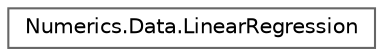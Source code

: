 digraph "Graphical Class Hierarchy"
{
 // LATEX_PDF_SIZE
  bgcolor="transparent";
  edge [fontname=Helvetica,fontsize=10,labelfontname=Helvetica,labelfontsize=10];
  node [fontname=Helvetica,fontsize=10,shape=box,height=0.2,width=0.4];
  rankdir="LR";
  Node0 [id="Node000000",label="Numerics.Data.LinearRegression",height=0.2,width=0.4,color="grey40", fillcolor="white", style="filled",URL="$class_numerics_1_1_data_1_1_linear_regression.html",tooltip="A class for performing linear regression."];
}
